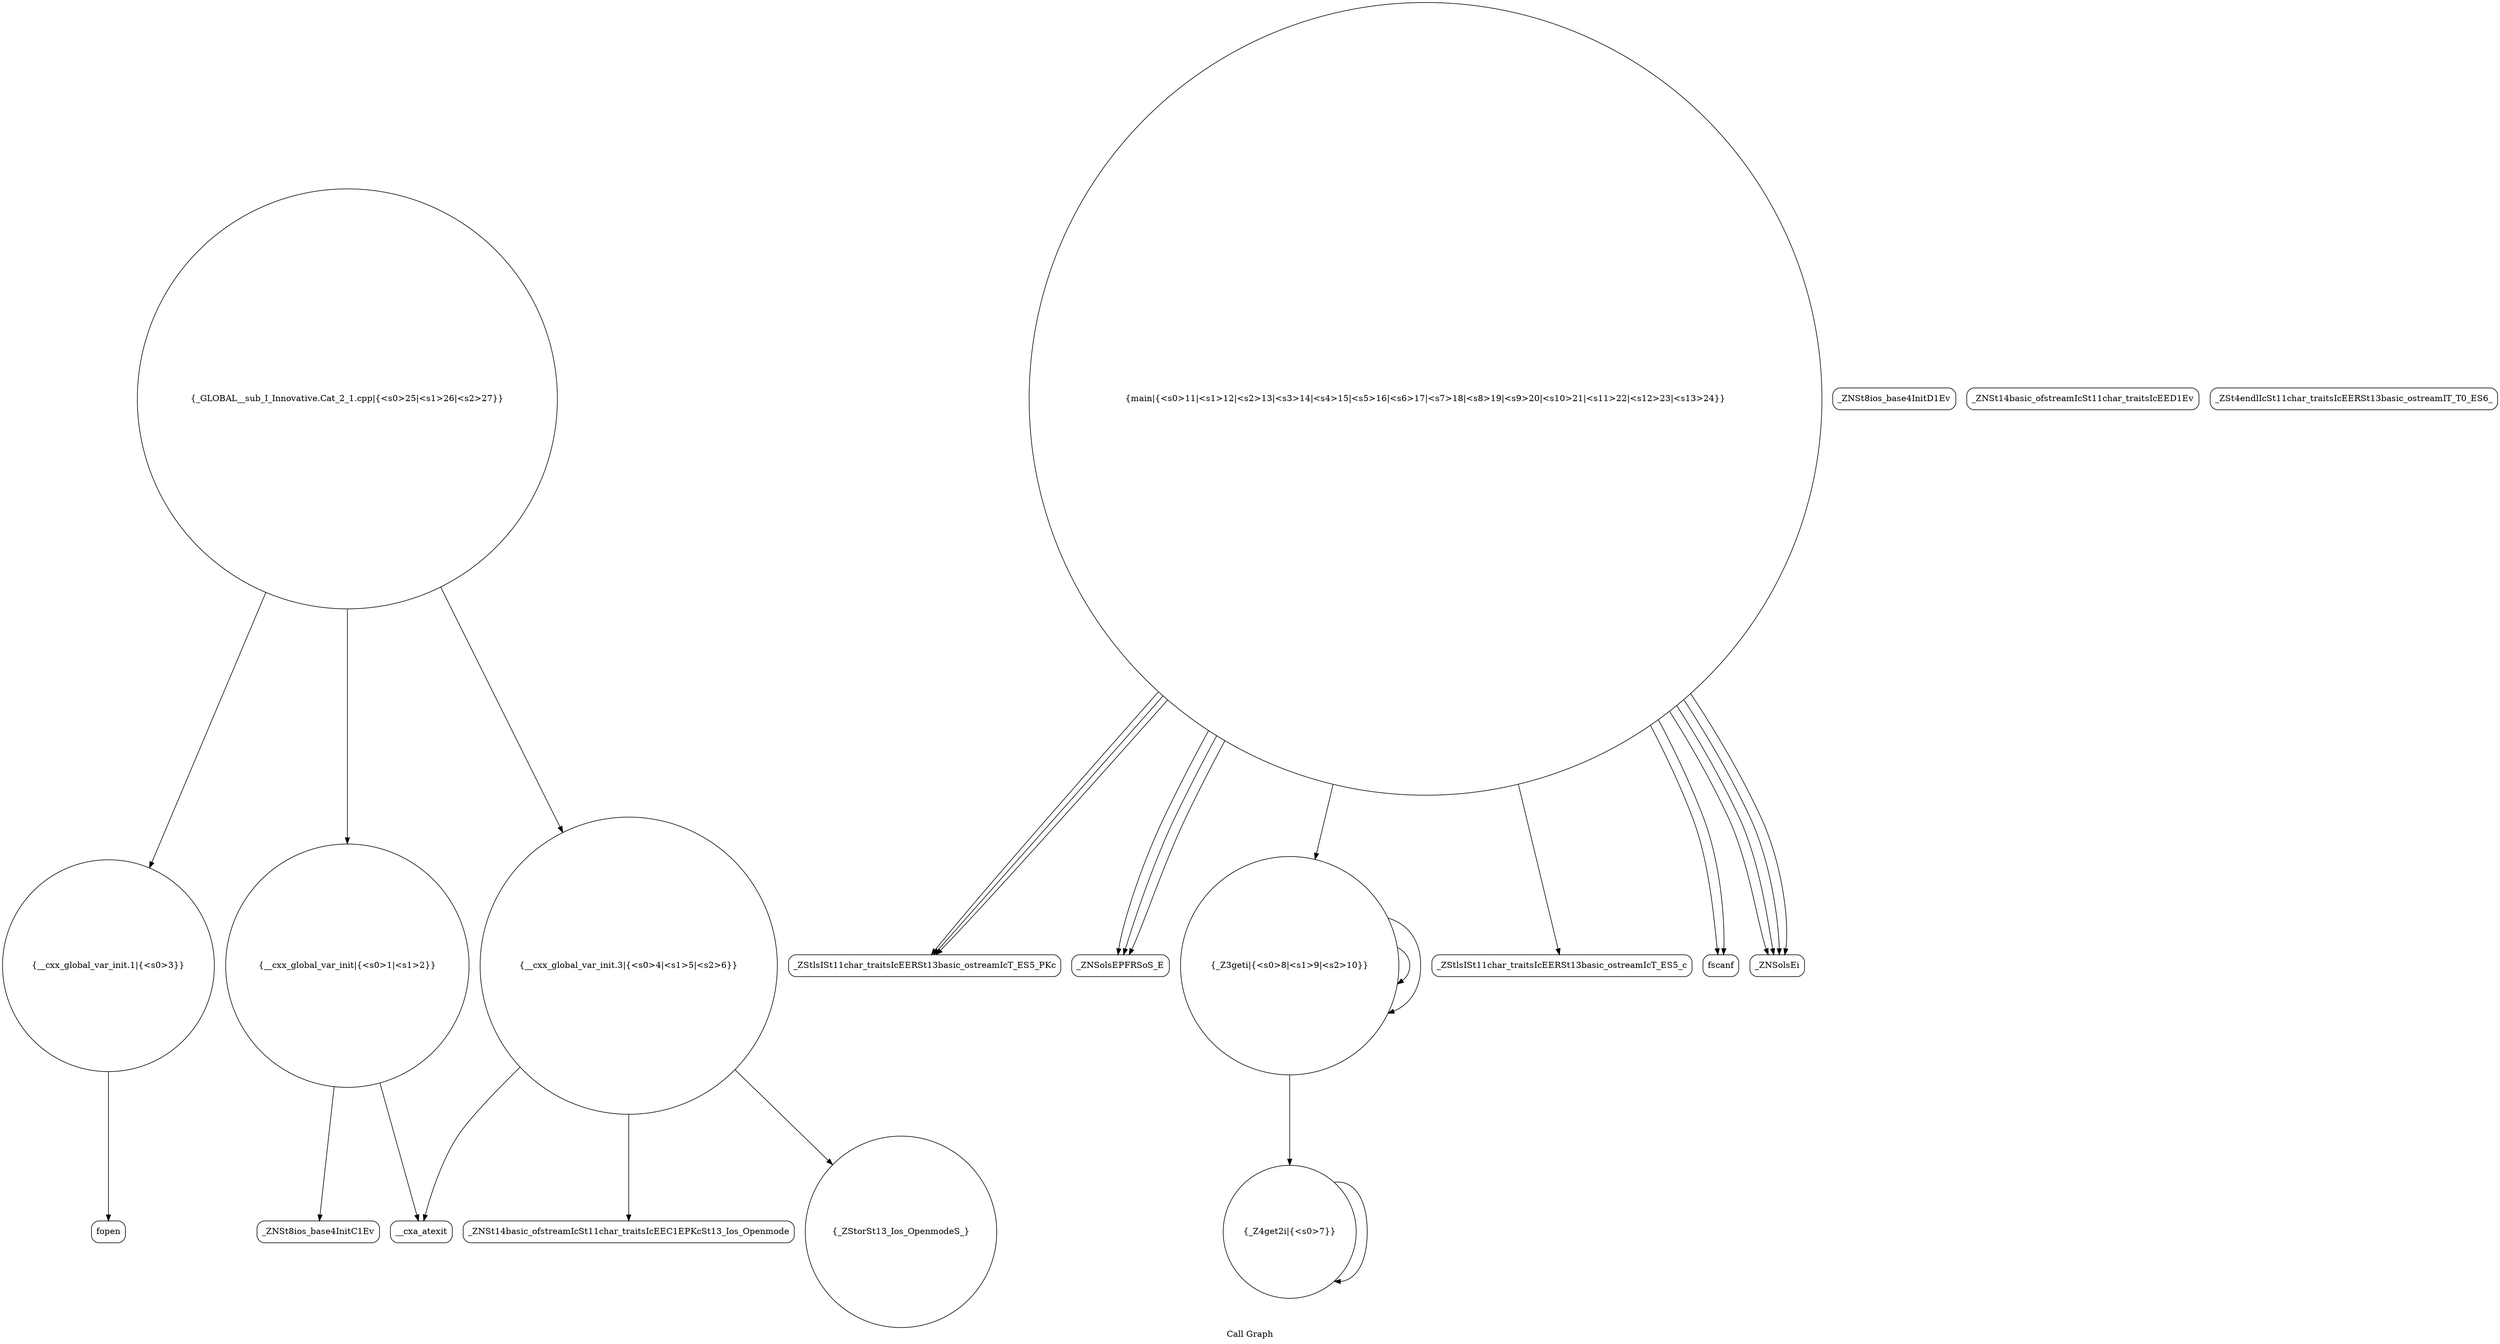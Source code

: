 digraph "Call Graph" {
	label="Call Graph";

	Node0x55e16b2149b0 [shape=record,shape=circle,label="{__cxx_global_var_init|{<s0>1|<s1>2}}"];
	Node0x55e16b2149b0:s0 -> Node0x55e16b214e40[color=black];
	Node0x55e16b2149b0:s1 -> Node0x55e16b214f40[color=black];
	Node0x55e16b215140 [shape=record,shape=circle,label="{_ZStorSt13_Ios_OpenmodeS_}"];
	Node0x55e16b2154c0 [shape=record,shape=Mrecord,label="{_ZStlsISt11char_traitsIcEERSt13basic_ostreamIcT_ES5_PKc}"];
	Node0x55e16b214ec0 [shape=record,shape=Mrecord,label="{_ZNSt8ios_base4InitD1Ev}"];
	Node0x55e16b215240 [shape=record,shape=Mrecord,label="{_ZNSt14basic_ofstreamIcSt11char_traitsIcEED1Ev}"];
	Node0x55e16b2155c0 [shape=record,shape=Mrecord,label="{_ZNSolsEPFRSoS_E}"];
	Node0x55e16b214fc0 [shape=record,shape=circle,label="{__cxx_global_var_init.1|{<s0>3}}"];
	Node0x55e16b214fc0:s0 -> Node0x55e16b215040[color=black];
	Node0x55e16b215340 [shape=record,shape=circle,label="{_Z3geti|{<s0>8|<s1>9|<s2>10}}"];
	Node0x55e16b215340:s0 -> Node0x55e16b215340[color=black];
	Node0x55e16b215340:s1 -> Node0x55e16b2152c0[color=black];
	Node0x55e16b215340:s2 -> Node0x55e16b215340[color=black];
	Node0x55e16b2156c0 [shape=record,shape=Mrecord,label="{_ZStlsISt11char_traitsIcEERSt13basic_ostreamIcT_ES5_c}"];
	Node0x55e16b2150c0 [shape=record,shape=circle,label="{__cxx_global_var_init.3|{<s0>4|<s1>5|<s2>6}}"];
	Node0x55e16b2150c0:s0 -> Node0x55e16b215140[color=black];
	Node0x55e16b2150c0:s1 -> Node0x55e16b2151c0[color=black];
	Node0x55e16b2150c0:s2 -> Node0x55e16b214f40[color=black];
	Node0x55e16b215440 [shape=record,shape=Mrecord,label="{fscanf}"];
	Node0x55e16b214e40 [shape=record,shape=Mrecord,label="{_ZNSt8ios_base4InitC1Ev}"];
	Node0x55e16b2151c0 [shape=record,shape=Mrecord,label="{_ZNSt14basic_ofstreamIcSt11char_traitsIcEEC1EPKcSt13_Ios_Openmode}"];
	Node0x55e16b215540 [shape=record,shape=Mrecord,label="{_ZNSolsEi}"];
	Node0x55e16b214f40 [shape=record,shape=Mrecord,label="{__cxa_atexit}"];
	Node0x55e16b2152c0 [shape=record,shape=circle,label="{_Z4get2i|{<s0>7}}"];
	Node0x55e16b2152c0:s0 -> Node0x55e16b2152c0[color=black];
	Node0x55e16b215640 [shape=record,shape=Mrecord,label="{_ZSt4endlIcSt11char_traitsIcEERSt13basic_ostreamIT_T0_ES6_}"];
	Node0x55e16b215040 [shape=record,shape=Mrecord,label="{fopen}"];
	Node0x55e16b2153c0 [shape=record,shape=circle,label="{main|{<s0>11|<s1>12|<s2>13|<s3>14|<s4>15|<s5>16|<s6>17|<s7>18|<s8>19|<s9>20|<s10>21|<s11>22|<s12>23|<s13>24}}"];
	Node0x55e16b2153c0:s0 -> Node0x55e16b215440[color=black];
	Node0x55e16b2153c0:s1 -> Node0x55e16b2154c0[color=black];
	Node0x55e16b2153c0:s2 -> Node0x55e16b215540[color=black];
	Node0x55e16b2153c0:s3 -> Node0x55e16b2154c0[color=black];
	Node0x55e16b2153c0:s4 -> Node0x55e16b215440[color=black];
	Node0x55e16b2153c0:s5 -> Node0x55e16b215340[color=black];
	Node0x55e16b2153c0:s6 -> Node0x55e16b215540[color=black];
	Node0x55e16b2153c0:s7 -> Node0x55e16b2155c0[color=black];
	Node0x55e16b2153c0:s8 -> Node0x55e16b2156c0[color=black];
	Node0x55e16b2153c0:s9 -> Node0x55e16b215540[color=black];
	Node0x55e16b2153c0:s10 -> Node0x55e16b2155c0[color=black];
	Node0x55e16b2153c0:s11 -> Node0x55e16b2154c0[color=black];
	Node0x55e16b2153c0:s12 -> Node0x55e16b215540[color=black];
	Node0x55e16b2153c0:s13 -> Node0x55e16b2155c0[color=black];
	Node0x55e16b215740 [shape=record,shape=circle,label="{_GLOBAL__sub_I_Innovative.Cat_2_1.cpp|{<s0>25|<s1>26|<s2>27}}"];
	Node0x55e16b215740:s0 -> Node0x55e16b2149b0[color=black];
	Node0x55e16b215740:s1 -> Node0x55e16b214fc0[color=black];
	Node0x55e16b215740:s2 -> Node0x55e16b2150c0[color=black];
}
